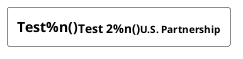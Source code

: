{
  "sha1": "3f1kbyyx6ll2sh13dbya68c3cmd7clo",
  "insertion": {
    "when": "2024-05-30T20:48:20.250Z",
    "url": "http://forum.plantuml.net/6852/dashed-border-on-single-rectangle",
    "user": "plantuml@gmail.com"
  }
}
@startuml
rectangle "<b>Test%n()<size:12>Test 2%n()<size:10>/'''CN1391-TAXCLASS-START'''/U.S. Partnership/'''CN1391-TAXCLASS-END'''/" as CN1391 [[https://www.google.com/1391 {Text}]]  #White /'ICONFORCN1391'/
@enduml
